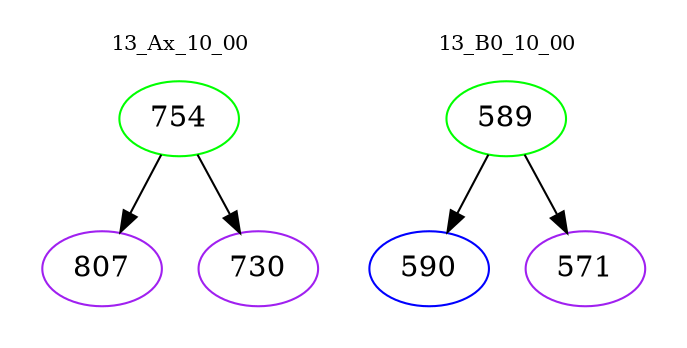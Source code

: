 digraph{
subgraph cluster_0 {
color = white
label = "13_Ax_10_00";
fontsize=10;
T0_754 [label="754", color="green"]
T0_754 -> T0_807 [color="black"]
T0_807 [label="807", color="purple"]
T0_754 -> T0_730 [color="black"]
T0_730 [label="730", color="purple"]
}
subgraph cluster_1 {
color = white
label = "13_B0_10_00";
fontsize=10;
T1_589 [label="589", color="green"]
T1_589 -> T1_590 [color="black"]
T1_590 [label="590", color="blue"]
T1_589 -> T1_571 [color="black"]
T1_571 [label="571", color="purple"]
}
}
